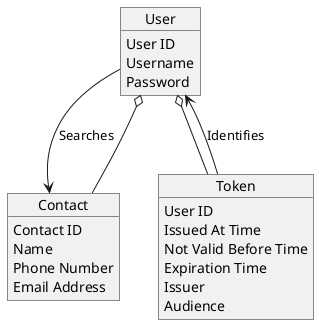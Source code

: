 @startuml

object Contact {
    Contact ID
    Name
    Phone Number
    Email Address
}

object User {
    User ID
    Username
    Password
}

object Token {
    User ID
    Issued At Time
    Not Valid Before Time
    Expiration Time
    Issuer
    Audience
}

User --> Contact : Searches
Token --> User : Identifies
User o-- Contact
User o-- Token

@enduml